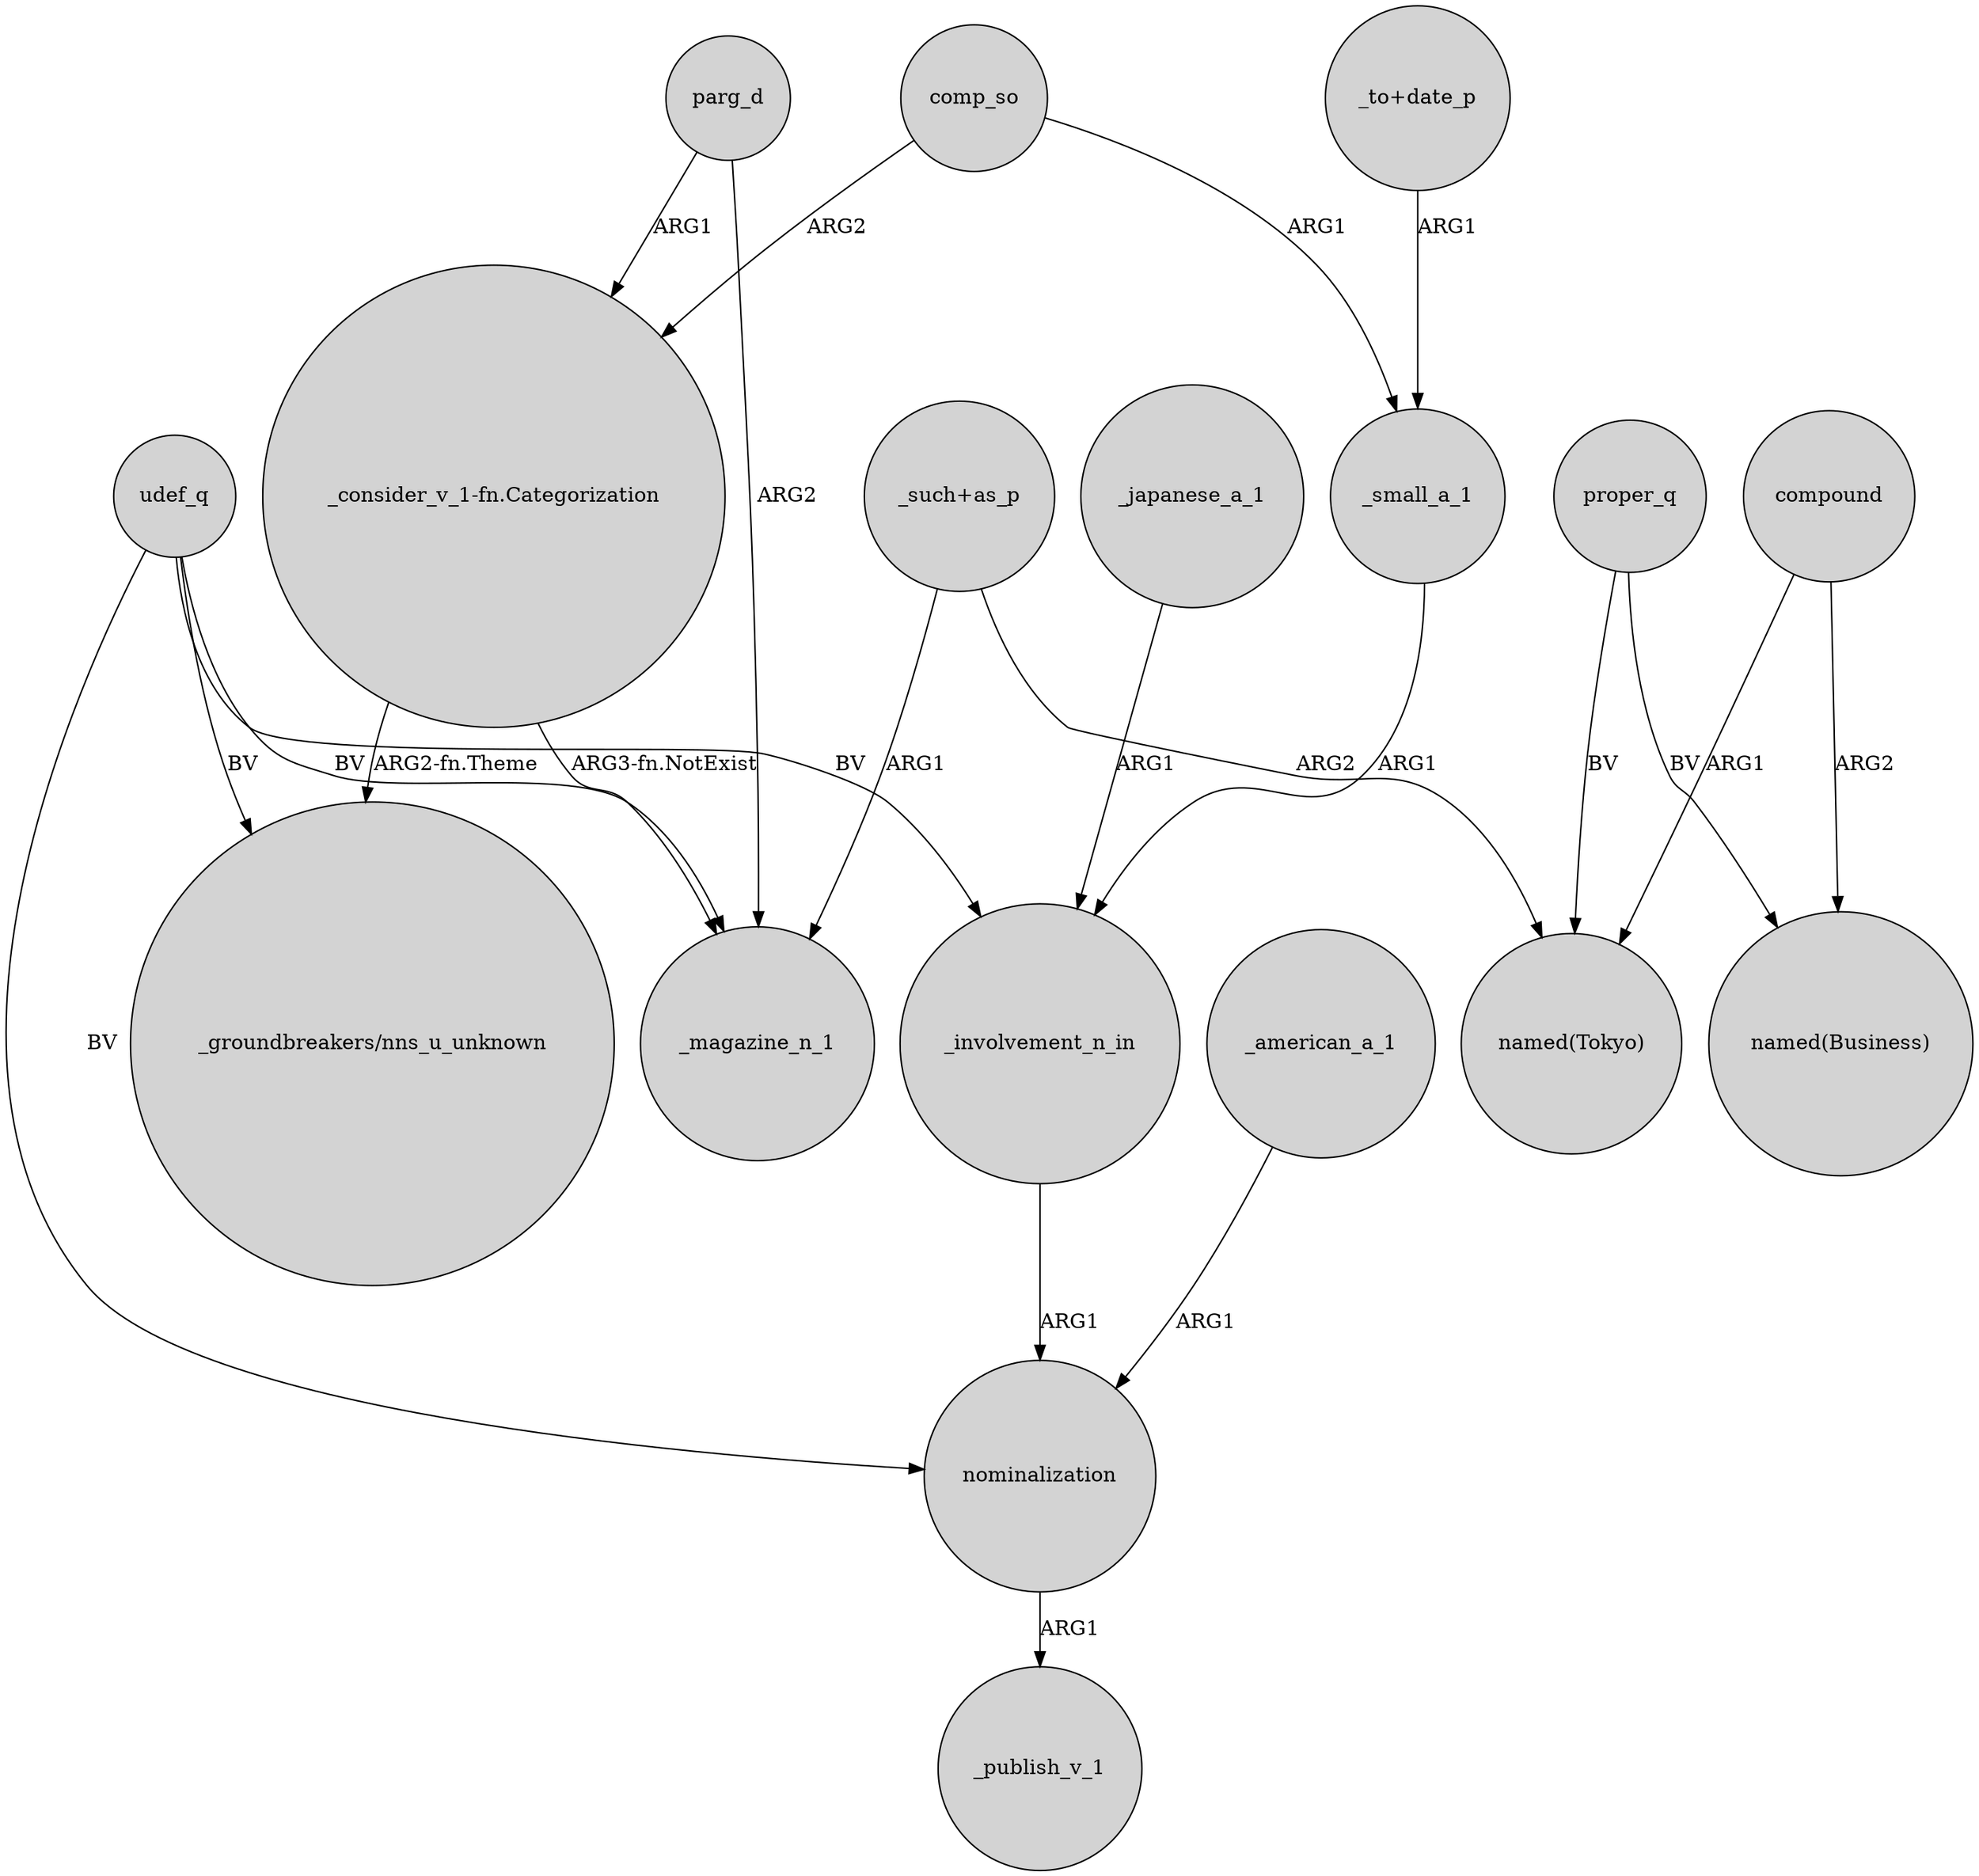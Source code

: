 digraph {
	node [shape=circle style=filled]
	"_such+as_p" -> _magazine_n_1 [label=ARG1]
	comp_so -> "_consider_v_1-fn.Categorization" [label=ARG2]
	"_such+as_p" -> "named(Tokyo)" [label=ARG2]
	proper_q -> "named(Business)" [label=BV]
	parg_d -> "_consider_v_1-fn.Categorization" [label=ARG1]
	"_consider_v_1-fn.Categorization" -> _magazine_n_1 [label="ARG3-fn.NotExist"]
	udef_q -> _involvement_n_in [label=BV]
	comp_so -> _small_a_1 [label=ARG1]
	proper_q -> "named(Tokyo)" [label=BV]
	compound -> "named(Tokyo)" [label=ARG1]
	"_consider_v_1-fn.Categorization" -> "_groundbreakers/nns_u_unknown" [label="ARG2-fn.Theme"]
	udef_q -> _magazine_n_1 [label=BV]
	"_to+date_p" -> _small_a_1 [label=ARG1]
	_american_a_1 -> nominalization [label=ARG1]
	_involvement_n_in -> nominalization [label=ARG1]
	udef_q -> nominalization [label=BV]
	_japanese_a_1 -> _involvement_n_in [label=ARG1]
	parg_d -> _magazine_n_1 [label=ARG2]
	_small_a_1 -> _involvement_n_in [label=ARG1]
	compound -> "named(Business)" [label=ARG2]
	udef_q -> "_groundbreakers/nns_u_unknown" [label=BV]
	nominalization -> _publish_v_1 [label=ARG1]
}
